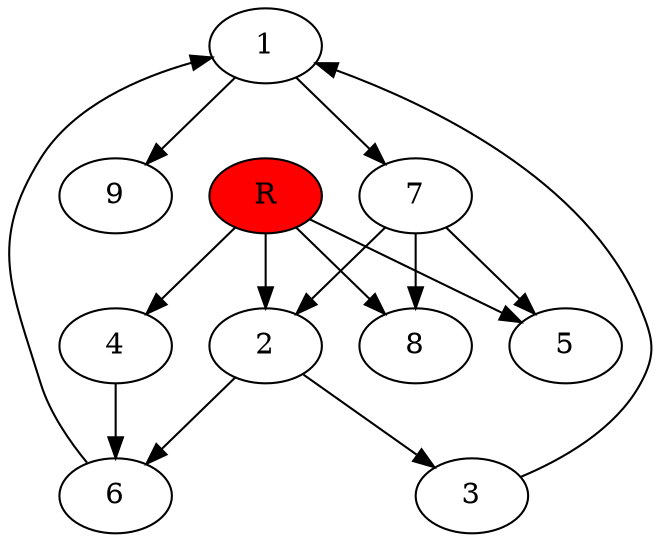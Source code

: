 digraph prb31941 {
	1
	2
	3
	4
	5
	6
	7
	8
	R [fillcolor="#ff0000" style=filled]
	1 -> 7
	1 -> 9
	2 -> 3
	2 -> 6
	3 -> 1
	4 -> 6
	6 -> 1
	7 -> 2
	7 -> 5
	7 -> 8
	R -> 2
	R -> 4
	R -> 5
	R -> 8
}

